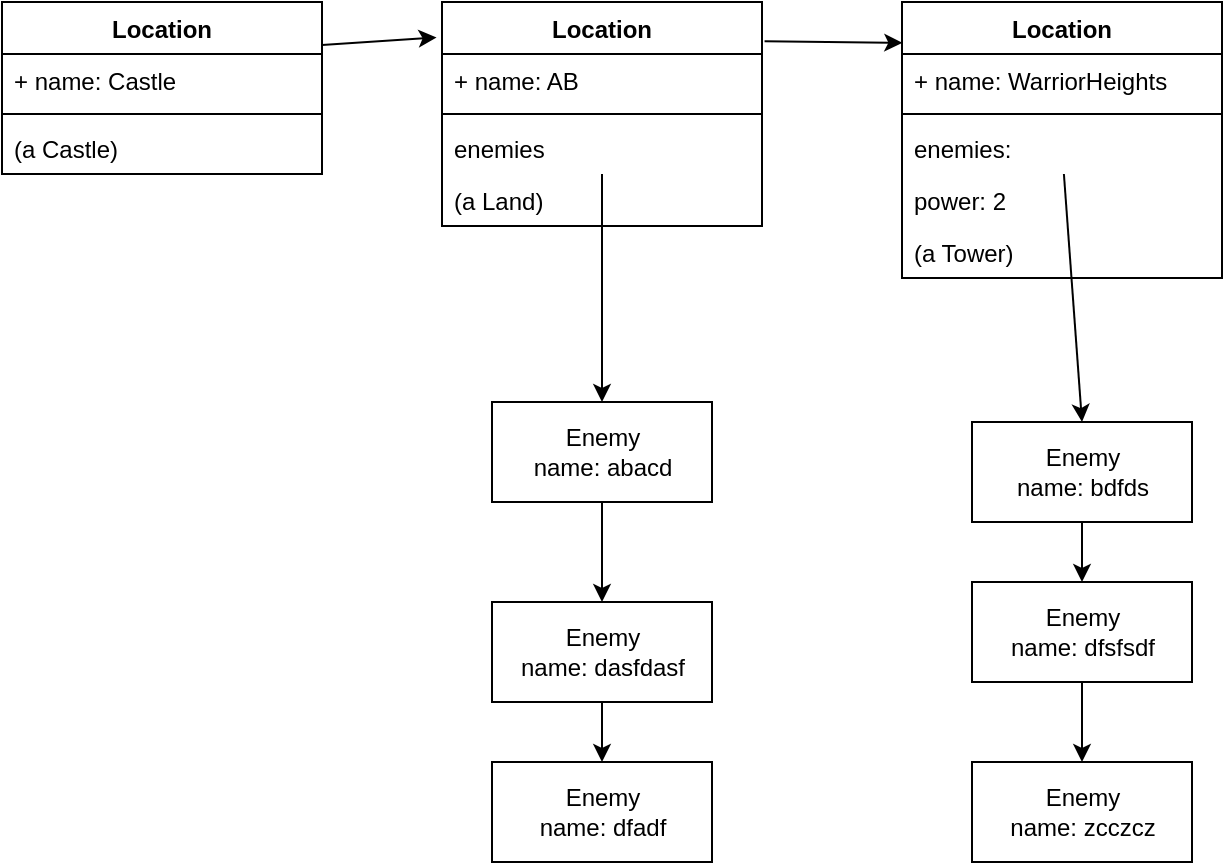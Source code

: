 <mxfile version="13.5.5" type="github">
  <diagram id="AuHkqgrPFR4DmSlLNTNU" name="Page-1">
    <mxGraphModel dx="857" dy="461" grid="1" gridSize="10" guides="1" tooltips="1" connect="1" arrows="1" fold="1" page="1" pageScale="1" pageWidth="827" pageHeight="1169" math="0" shadow="0">
      <root>
        <mxCell id="0" />
        <mxCell id="1" parent="0" />
        <mxCell id="Gztcr_9qNAGbVb5-P4fe-1" value="Location" style="swimlane;fontStyle=1;align=center;verticalAlign=top;childLayout=stackLayout;horizontal=1;startSize=26;horizontalStack=0;resizeParent=1;resizeParentMax=0;resizeLast=0;collapsible=1;marginBottom=0;" parent="1" vertex="1">
          <mxGeometry x="80" y="120" width="160" height="86" as="geometry" />
        </mxCell>
        <mxCell id="Gztcr_9qNAGbVb5-P4fe-2" value="+ name: Castle&#xa;" style="text;strokeColor=none;fillColor=none;align=left;verticalAlign=top;spacingLeft=4;spacingRight=4;overflow=hidden;rotatable=0;points=[[0,0.5],[1,0.5]];portConstraint=eastwest;" parent="Gztcr_9qNAGbVb5-P4fe-1" vertex="1">
          <mxGeometry y="26" width="160" height="26" as="geometry" />
        </mxCell>
        <mxCell id="Gztcr_9qNAGbVb5-P4fe-3" value="" style="line;strokeWidth=1;fillColor=none;align=left;verticalAlign=middle;spacingTop=-1;spacingLeft=3;spacingRight=3;rotatable=0;labelPosition=right;points=[];portConstraint=eastwest;" parent="Gztcr_9qNAGbVb5-P4fe-1" vertex="1">
          <mxGeometry y="52" width="160" height="8" as="geometry" />
        </mxCell>
        <mxCell id="Gztcr_9qNAGbVb5-P4fe-4" value="(a Castle)&#xa;" style="text;strokeColor=none;fillColor=none;align=left;verticalAlign=top;spacingLeft=4;spacingRight=4;overflow=hidden;rotatable=0;points=[[0,0.5],[1,0.5]];portConstraint=eastwest;" parent="Gztcr_9qNAGbVb5-P4fe-1" vertex="1">
          <mxGeometry y="60" width="160" height="26" as="geometry" />
        </mxCell>
        <mxCell id="Gztcr_9qNAGbVb5-P4fe-5" value="Location" style="swimlane;fontStyle=1;align=center;verticalAlign=top;childLayout=stackLayout;horizontal=1;startSize=26;horizontalStack=0;resizeParent=1;resizeParentMax=0;resizeLast=0;collapsible=1;marginBottom=0;" parent="1" vertex="1">
          <mxGeometry x="300" y="120" width="160" height="112" as="geometry" />
        </mxCell>
        <mxCell id="Gztcr_9qNAGbVb5-P4fe-6" value="+ name: AB&#xa;" style="text;strokeColor=none;fillColor=none;align=left;verticalAlign=top;spacingLeft=4;spacingRight=4;overflow=hidden;rotatable=0;points=[[0,0.5],[1,0.5]];portConstraint=eastwest;" parent="Gztcr_9qNAGbVb5-P4fe-5" vertex="1">
          <mxGeometry y="26" width="160" height="26" as="geometry" />
        </mxCell>
        <mxCell id="Gztcr_9qNAGbVb5-P4fe-7" value="" style="line;strokeWidth=1;fillColor=none;align=left;verticalAlign=middle;spacingTop=-1;spacingLeft=3;spacingRight=3;rotatable=0;labelPosition=right;points=[];portConstraint=eastwest;" parent="Gztcr_9qNAGbVb5-P4fe-5" vertex="1">
          <mxGeometry y="52" width="160" height="8" as="geometry" />
        </mxCell>
        <mxCell id="Gztcr_9qNAGbVb5-P4fe-8" value="enemies&#xa;" style="text;strokeColor=none;fillColor=none;align=left;verticalAlign=top;spacingLeft=4;spacingRight=4;overflow=hidden;rotatable=0;points=[[0,0.5],[1,0.5]];portConstraint=eastwest;" parent="Gztcr_9qNAGbVb5-P4fe-5" vertex="1">
          <mxGeometry y="60" width="160" height="26" as="geometry" />
        </mxCell>
        <mxCell id="Gztcr_9qNAGbVb5-P4fe-14" value="(a Land)&#xa;" style="text;strokeColor=none;fillColor=none;align=left;verticalAlign=top;spacingLeft=4;spacingRight=4;overflow=hidden;rotatable=0;points=[[0,0.5],[1,0.5]];portConstraint=eastwest;" parent="Gztcr_9qNAGbVb5-P4fe-5" vertex="1">
          <mxGeometry y="86" width="160" height="26" as="geometry" />
        </mxCell>
        <mxCell id="Gztcr_9qNAGbVb5-P4fe-16" value="" style="endArrow=classic;html=1;exitX=1;exitY=0.25;exitDx=0;exitDy=0;entryX=-0.017;entryY=0.158;entryDx=0;entryDy=0;entryPerimeter=0;" parent="1" source="Gztcr_9qNAGbVb5-P4fe-1" target="Gztcr_9qNAGbVb5-P4fe-5" edge="1">
          <mxGeometry width="50" height="50" relative="1" as="geometry">
            <mxPoint x="390" y="370" as="sourcePoint" />
            <mxPoint x="440" y="320" as="targetPoint" />
          </mxGeometry>
        </mxCell>
        <mxCell id="Gztcr_9qNAGbVb5-P4fe-9" value="Location" style="swimlane;fontStyle=1;align=center;verticalAlign=top;childLayout=stackLayout;horizontal=1;startSize=26;horizontalStack=0;resizeParent=1;resizeParentMax=0;resizeLast=0;collapsible=1;marginBottom=0;" parent="1" vertex="1">
          <mxGeometry x="530" y="120" width="160" height="138" as="geometry" />
        </mxCell>
        <mxCell id="Gztcr_9qNAGbVb5-P4fe-10" value="+ name: WarriorHeights&#xa;" style="text;strokeColor=none;fillColor=none;align=left;verticalAlign=top;spacingLeft=4;spacingRight=4;overflow=hidden;rotatable=0;points=[[0,0.5],[1,0.5]];portConstraint=eastwest;" parent="Gztcr_9qNAGbVb5-P4fe-9" vertex="1">
          <mxGeometry y="26" width="160" height="26" as="geometry" />
        </mxCell>
        <mxCell id="Gztcr_9qNAGbVb5-P4fe-11" value="" style="line;strokeWidth=1;fillColor=none;align=left;verticalAlign=middle;spacingTop=-1;spacingLeft=3;spacingRight=3;rotatable=0;labelPosition=right;points=[];portConstraint=eastwest;" parent="Gztcr_9qNAGbVb5-P4fe-9" vertex="1">
          <mxGeometry y="52" width="160" height="8" as="geometry" />
        </mxCell>
        <mxCell id="Gztcr_9qNAGbVb5-P4fe-12" value="enemies: " style="text;strokeColor=none;fillColor=none;align=left;verticalAlign=top;spacingLeft=4;spacingRight=4;overflow=hidden;rotatable=0;points=[[0,0.5],[1,0.5]];portConstraint=eastwest;" parent="Gztcr_9qNAGbVb5-P4fe-9" vertex="1">
          <mxGeometry y="60" width="160" height="26" as="geometry" />
        </mxCell>
        <mxCell id="Gztcr_9qNAGbVb5-P4fe-15" value="power: 2" style="text;strokeColor=none;fillColor=none;align=left;verticalAlign=top;spacingLeft=4;spacingRight=4;overflow=hidden;rotatable=0;points=[[0,0.5],[1,0.5]];portConstraint=eastwest;" parent="Gztcr_9qNAGbVb5-P4fe-9" vertex="1">
          <mxGeometry y="86" width="160" height="26" as="geometry" />
        </mxCell>
        <mxCell id="Gztcr_9qNAGbVb5-P4fe-13" value="(a Tower)" style="text;strokeColor=none;fillColor=none;align=left;verticalAlign=top;spacingLeft=4;spacingRight=4;overflow=hidden;rotatable=0;points=[[0,0.5],[1,0.5]];portConstraint=eastwest;" parent="Gztcr_9qNAGbVb5-P4fe-9" vertex="1">
          <mxGeometry y="112" width="160" height="26" as="geometry" />
        </mxCell>
        <mxCell id="Gztcr_9qNAGbVb5-P4fe-17" value="" style="endArrow=classic;html=1;entryX=0.001;entryY=0.148;entryDx=0;entryDy=0;entryPerimeter=0;exitX=1.008;exitY=0.175;exitDx=0;exitDy=0;exitPerimeter=0;" parent="1" source="Gztcr_9qNAGbVb5-P4fe-5" target="Gztcr_9qNAGbVb5-P4fe-9" edge="1">
          <mxGeometry width="50" height="50" relative="1" as="geometry">
            <mxPoint x="390" y="370" as="sourcePoint" />
            <mxPoint x="440" y="320" as="targetPoint" />
          </mxGeometry>
        </mxCell>
        <mxCell id="Gztcr_9qNAGbVb5-P4fe-18" value="" style="endArrow=classic;html=1;entryX=0.5;entryY=0;entryDx=0;entryDy=0;" parent="1" source="Gztcr_9qNAGbVb5-P4fe-8" edge="1" target="Gztcr_9qNAGbVb5-P4fe-19">
          <mxGeometry width="50" height="50" relative="1" as="geometry">
            <mxPoint x="390" y="370" as="sourcePoint" />
            <mxPoint x="376" y="340" as="targetPoint" />
          </mxGeometry>
        </mxCell>
        <mxCell id="Gztcr_9qNAGbVb5-P4fe-19" value="Enemy&lt;br&gt;name: abacd" style="html=1;" parent="1" vertex="1">
          <mxGeometry x="325" y="320" width="110" height="50" as="geometry" />
        </mxCell>
        <mxCell id="Gztcr_9qNAGbVb5-P4fe-25" value="" style="edgeStyle=orthogonalEdgeStyle;rounded=0;orthogonalLoop=1;jettySize=auto;html=1;" parent="1" source="Gztcr_9qNAGbVb5-P4fe-20" target="Gztcr_9qNAGbVb5-P4fe-21" edge="1">
          <mxGeometry relative="1" as="geometry" />
        </mxCell>
        <mxCell id="Gztcr_9qNAGbVb5-P4fe-20" value="Enemy&lt;br&gt;name: dasfdasf" style="html=1;" parent="1" vertex="1">
          <mxGeometry x="325" y="420" width="110" height="50" as="geometry" />
        </mxCell>
        <mxCell id="Gztcr_9qNAGbVb5-P4fe-21" value="Enemy&lt;br&gt;name: dfadf" style="html=1;" parent="1" vertex="1">
          <mxGeometry x="325" y="500" width="110" height="50" as="geometry" />
        </mxCell>
        <mxCell id="Gztcr_9qNAGbVb5-P4fe-22" value="" style="endArrow=classic;html=1;exitX=0.5;exitY=1;exitDx=0;exitDy=0;entryX=0.5;entryY=0;entryDx=0;entryDy=0;" parent="1" source="Gztcr_9qNAGbVb5-P4fe-19" target="Gztcr_9qNAGbVb5-P4fe-20" edge="1">
          <mxGeometry width="50" height="50" relative="1" as="geometry">
            <mxPoint x="390" y="360" as="sourcePoint" />
            <mxPoint x="440" y="310" as="targetPoint" />
          </mxGeometry>
        </mxCell>
        <mxCell id="Gztcr_9qNAGbVb5-P4fe-26" value="Enemy&lt;br&gt;name: bdfds" style="html=1;" parent="1" vertex="1">
          <mxGeometry x="565" y="330" width="110" height="50" as="geometry" />
        </mxCell>
        <mxCell id="Gztcr_9qNAGbVb5-P4fe-27" value="" style="edgeStyle=orthogonalEdgeStyle;rounded=0;orthogonalLoop=1;jettySize=auto;html=1;" parent="1" source="Gztcr_9qNAGbVb5-P4fe-28" target="Gztcr_9qNAGbVb5-P4fe-29" edge="1">
          <mxGeometry relative="1" as="geometry" />
        </mxCell>
        <mxCell id="Gztcr_9qNAGbVb5-P4fe-28" value="Enemy&lt;br&gt;name: dfsfsdf" style="html=1;" parent="1" vertex="1">
          <mxGeometry x="565" y="410" width="110" height="50" as="geometry" />
        </mxCell>
        <mxCell id="Gztcr_9qNAGbVb5-P4fe-29" value="Enemy&lt;br&gt;name: zcczcz" style="html=1;" parent="1" vertex="1">
          <mxGeometry x="565" y="500" width="110" height="50" as="geometry" />
        </mxCell>
        <mxCell id="Gztcr_9qNAGbVb5-P4fe-30" value="" style="endArrow=classic;html=1;exitX=0.5;exitY=1;exitDx=0;exitDy=0;entryX=0.5;entryY=0;entryDx=0;entryDy=0;" parent="1" source="Gztcr_9qNAGbVb5-P4fe-26" target="Gztcr_9qNAGbVb5-P4fe-28" edge="1">
          <mxGeometry width="50" height="50" relative="1" as="geometry">
            <mxPoint x="630" y="350" as="sourcePoint" />
            <mxPoint x="680" y="300" as="targetPoint" />
          </mxGeometry>
        </mxCell>
        <mxCell id="Gztcr_9qNAGbVb5-P4fe-32" value="" style="endArrow=classic;html=1;entryX=0.5;entryY=0;entryDx=0;entryDy=0;" parent="1" source="Gztcr_9qNAGbVb5-P4fe-12" target="Gztcr_9qNAGbVb5-P4fe-26" edge="1">
          <mxGeometry width="50" height="50" relative="1" as="geometry">
            <mxPoint x="390" y="360" as="sourcePoint" />
            <mxPoint x="440" y="310" as="targetPoint" />
          </mxGeometry>
        </mxCell>
      </root>
    </mxGraphModel>
  </diagram>
</mxfile>
